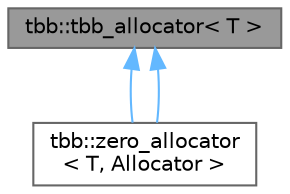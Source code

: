 digraph "tbb::tbb_allocator&lt; T &gt;"
{
 // LATEX_PDF_SIZE
  bgcolor="transparent";
  edge [fontname=Helvetica,fontsize=10,labelfontname=Helvetica,labelfontsize=10];
  node [fontname=Helvetica,fontsize=10,shape=box,height=0.2,width=0.4];
  Node1 [id="Node000001",label="tbb::tbb_allocator\< T \>",height=0.2,width=0.4,color="gray40", fillcolor="grey60", style="filled", fontcolor="black",tooltip="Meets \"allocator\" requirements of ISO C++ Standard, Section 20.1.5"];
  Node1 -> Node2 [id="edge1_Node000001_Node000002",dir="back",color="steelblue1",style="solid",tooltip=" "];
  Node2 [id="Node000002",label="tbb::zero_allocator\l\< T, Allocator \>",height=0.2,width=0.4,color="gray40", fillcolor="white", style="filled",URL="$classtbb_1_1zero__allocator.html",tooltip="Meets \"allocator\" requirements of ISO C++ Standard, Section 20.1.5"];
  Node1 -> Node2 [id="edge2_Node000001_Node000002",dir="back",color="steelblue1",style="solid",tooltip=" "];
}
